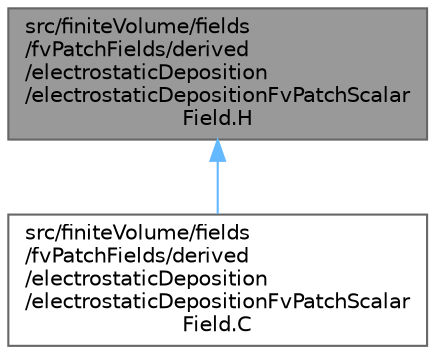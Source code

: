digraph "src/finiteVolume/fields/fvPatchFields/derived/electrostaticDeposition/electrostaticDepositionFvPatchScalarField.H"
{
 // LATEX_PDF_SIZE
  bgcolor="transparent";
  edge [fontname=Helvetica,fontsize=10,labelfontname=Helvetica,labelfontsize=10];
  node [fontname=Helvetica,fontsize=10,shape=box,height=0.2,width=0.4];
  Node1 [id="Node000001",label="src/finiteVolume/fields\l/fvPatchFields/derived\l/electrostaticDeposition\l/electrostaticDepositionFvPatchScalar\lField.H",height=0.2,width=0.4,color="gray40", fillcolor="grey60", style="filled", fontcolor="black",tooltip=" "];
  Node1 -> Node2 [id="edge1_Node000001_Node000002",dir="back",color="steelblue1",style="solid",tooltip=" "];
  Node2 [id="Node000002",label="src/finiteVolume/fields\l/fvPatchFields/derived\l/electrostaticDeposition\l/electrostaticDepositionFvPatchScalar\lField.C",height=0.2,width=0.4,color="grey40", fillcolor="white", style="filled",URL="$electrostaticDepositionFvPatchScalarField_8C.html",tooltip=" "];
}
